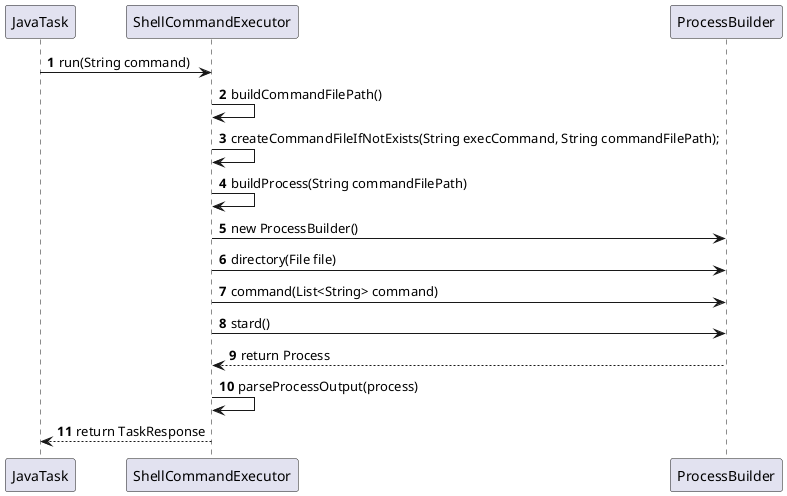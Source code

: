 @startuml
'https://plantuml.com/sequence-diagram

autonumber

JavaTask -> ShellCommandExecutor: run(String command)

ShellCommandExecutor->ShellCommandExecutor: buildCommandFilePath()
ShellCommandExecutor->ShellCommandExecutor: createCommandFileIfNotExists(String execCommand, String commandFilePath);
ShellCommandExecutor->ShellCommandExecutor: buildProcess(String commandFilePath)
ShellCommandExecutor->ProcessBuilder:new ProcessBuilder()
ShellCommandExecutor->ProcessBuilder:directory(File file)
ShellCommandExecutor->ProcessBuilder:command(List<String> command)
ShellCommandExecutor->ProcessBuilder:stard()
ProcessBuilder-->ShellCommandExecutor:return Process
ShellCommandExecutor->ShellCommandExecutor:parseProcessOutput(process)
ShellCommandExecutor-->JavaTask:return TaskResponse

@enduml